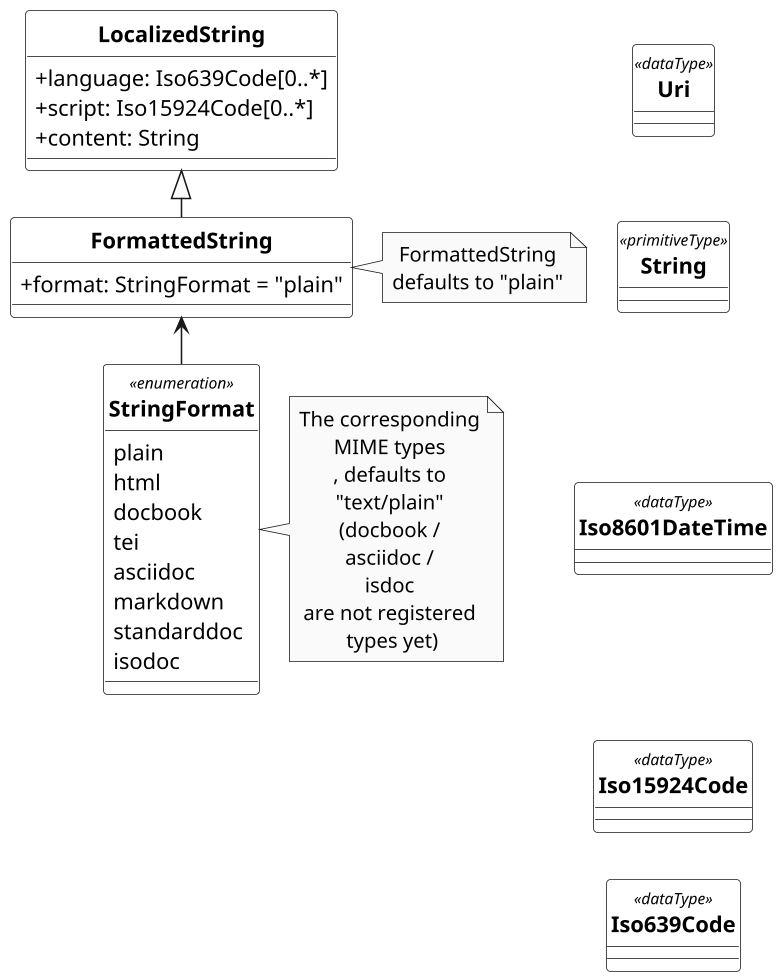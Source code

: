 @startuml StandardDoc_DataTypes
/'
Diagram:        StandardDoc_DataTypes
DateCreate:     22/08/2018
Description:    Metanorma StandardDocument ("StanDoc") is a family of document models that forms the basis of Metanorma IsoDoc, which is used to represent 
                ISO Standards and similarly structured standards. It itself is an instantiation of BasicDocument (BasicDoc)
                It is one of the document models that Selagraph operates on.
                Metanorma StandardDocument itself is a document model can form the basis of multiple standard document types, including:
                
                - ISO Standards
                - CSD Standards
                - Chinese Standards (GB and family)
                
                The Relaton Bibliography UML models used within these models are located here: Relaton BibModels

Hystory of changes:
> DD/MM/YYYY
    - 
    - 
'/

'******* CONFIGURATION ************************************************
skinparam classAttributeIconSize 0
skinparam Dpi 150
skinparam Monochrome true
skinparam LineType ortho
skinparam nodesep 20
skinparam ranksep 30
hide circle
/' skinparam CircledCharacterRadius 0 '/
/' skinparam CircledCharacterFontSize 0 '/
skinparam Default {
TextAlignment center
FontName Helvetica
}
skinparam Class {
AttributeIconSize 0
BackgroundColor White
FontStyle bold
StereotypeFontSize 10
}
skinparam Rectangle {
BackgroundColor White
FontStyle bold
FontSize 11
StereotypeFontSize 10
}
skinparam Object {
BackgroundColor White
FontStyle bold
FontSize 11
StereotypeFontSize 10
}

skinparam Entity {
StereotypeFontSize 10
}

'******* CLASS DEFINITION *********************************************
class Uri <<dataType>> {

}

class String <<primitiveType>> {

}

class Iso8601DateTime <<dataType>> {

}

class Iso15924Code <<dataType>> {

}

class Iso639Code <<dataType>> {

}

class LocalizedString{
    +language: Iso639Code[0..*]
    +script: Iso15924Code[0..*]
    +content: String
}

class FormattedString{
    +format: StringFormat = "plain"
}

enum StringFormat <<enumeration>>{
    plain
    html
    docbook
    tei
    asciidoc
    markdown
    standarddoc
    isodoc
}

'******* NOTES ********************************************************
note right of FormattedString: FormattedString\ndefaults to "plain"
note right of StringFormat: The corresponding\nMIME types\n, defaults to\n"text/plain"\n(docbook /\nasciidoc /\nisdoc\nare not registered\n types yet)

'******* CLASS RELATIONS **********************************************
LocalizedString <|-- FormattedString
FormattedString <-- StringFormat

Uri -[hidden]- String 
String -[hidden]- Iso8601DateTime 
Iso8601DateTime -[hidden]- Iso15924Code 
Iso15924Code -[hidden]- Iso639Code

@enduml